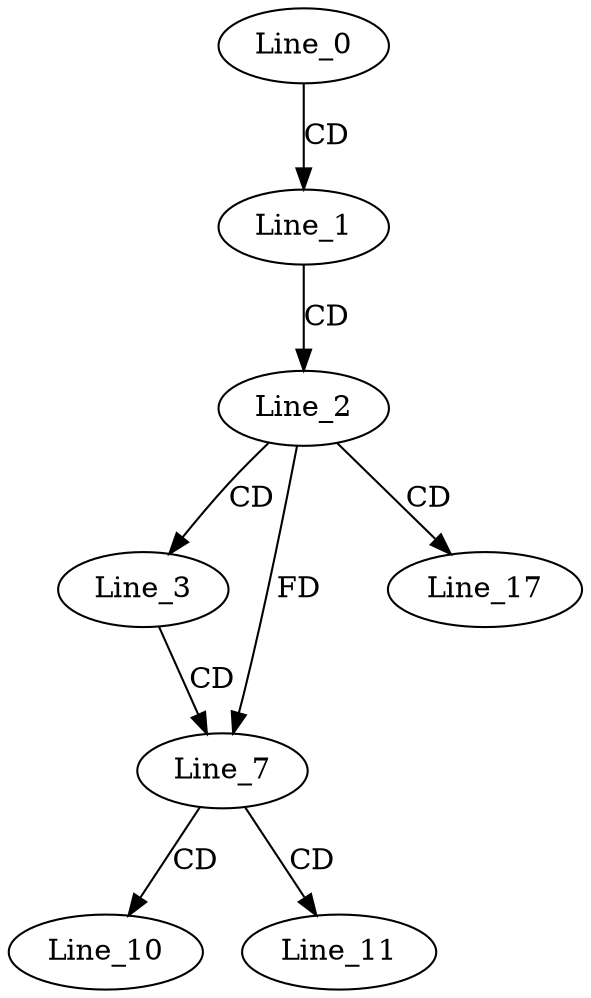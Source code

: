 digraph G {
  Line_0;
  Line_1;
  Line_2;
  Line_3;
  Line_7;
  Line_10;
  Line_11;
  Line_17;
  Line_0 -> Line_1 [ label="CD" ];
  Line_1 -> Line_2 [ label="CD" ];
  Line_2 -> Line_3 [ label="CD" ];
  Line_3 -> Line_7 [ label="CD" ];
  Line_2 -> Line_7 [ label="FD" ];
  Line_7 -> Line_10 [ label="CD" ];
  Line_7 -> Line_11 [ label="CD" ];
  Line_2 -> Line_17 [ label="CD" ];
}
